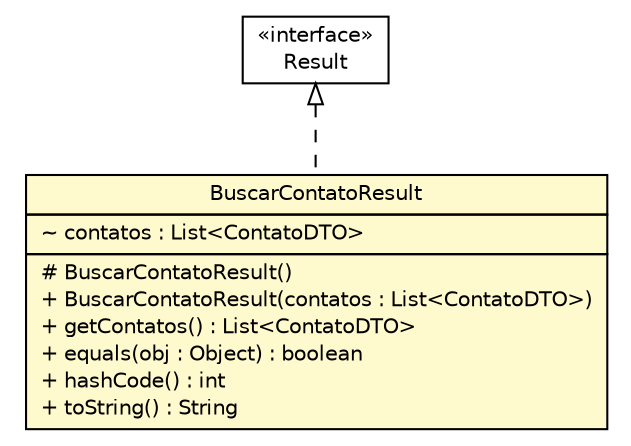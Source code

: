 #!/usr/local/bin/dot
#
# Class diagram 
# Generated by UMLGraph version 5.1 (http://www.umlgraph.org/)
#

digraph G {
	edge [fontname="Helvetica",fontsize=10,labelfontname="Helvetica",labelfontsize=10];
	node [fontname="Helvetica",fontsize=10,shape=plaintext];
	nodesep=0.25;
	ranksep=0.5;
	// br.net.meditec.shared.commands.BuscarContatoResult
	c1992 [label=<<table title="br.net.meditec.shared.commands.BuscarContatoResult" border="0" cellborder="1" cellspacing="0" cellpadding="2" port="p" bgcolor="lemonChiffon" href="./BuscarContatoResult.html">
		<tr><td><table border="0" cellspacing="0" cellpadding="1">
<tr><td align="center" balign="center"> BuscarContatoResult </td></tr>
		</table></td></tr>
		<tr><td><table border="0" cellspacing="0" cellpadding="1">
<tr><td align="left" balign="left"> ~ contatos : List&lt;ContatoDTO&gt; </td></tr>
		</table></td></tr>
		<tr><td><table border="0" cellspacing="0" cellpadding="1">
<tr><td align="left" balign="left"> # BuscarContatoResult() </td></tr>
<tr><td align="left" balign="left"> + BuscarContatoResult(contatos : List&lt;ContatoDTO&gt;) </td></tr>
<tr><td align="left" balign="left"> + getContatos() : List&lt;ContatoDTO&gt; </td></tr>
<tr><td align="left" balign="left"> + equals(obj : Object) : boolean </td></tr>
<tr><td align="left" balign="left"> + hashCode() : int </td></tr>
<tr><td align="left" balign="left"> + toString() : String </td></tr>
		</table></td></tr>
		</table>>, fontname="Helvetica", fontcolor="black", fontsize=10.0];
	//br.net.meditec.shared.commands.BuscarContatoResult implements com.gwtplatform.dispatch.shared.Result
	c2060:p -> c1992:p [dir=back,arrowtail=empty,style=dashed];
	// com.gwtplatform.dispatch.shared.Result
	c2060 [label=<<table title="com.gwtplatform.dispatch.shared.Result" border="0" cellborder="1" cellspacing="0" cellpadding="2" port="p" href="http://java.sun.com/j2se/1.4.2/docs/api/com/gwtplatform/dispatch/shared/Result.html">
		<tr><td><table border="0" cellspacing="0" cellpadding="1">
<tr><td align="center" balign="center"> &#171;interface&#187; </td></tr>
<tr><td align="center" balign="center"> Result </td></tr>
		</table></td></tr>
		</table>>, fontname="Helvetica", fontcolor="black", fontsize=10.0];
}

